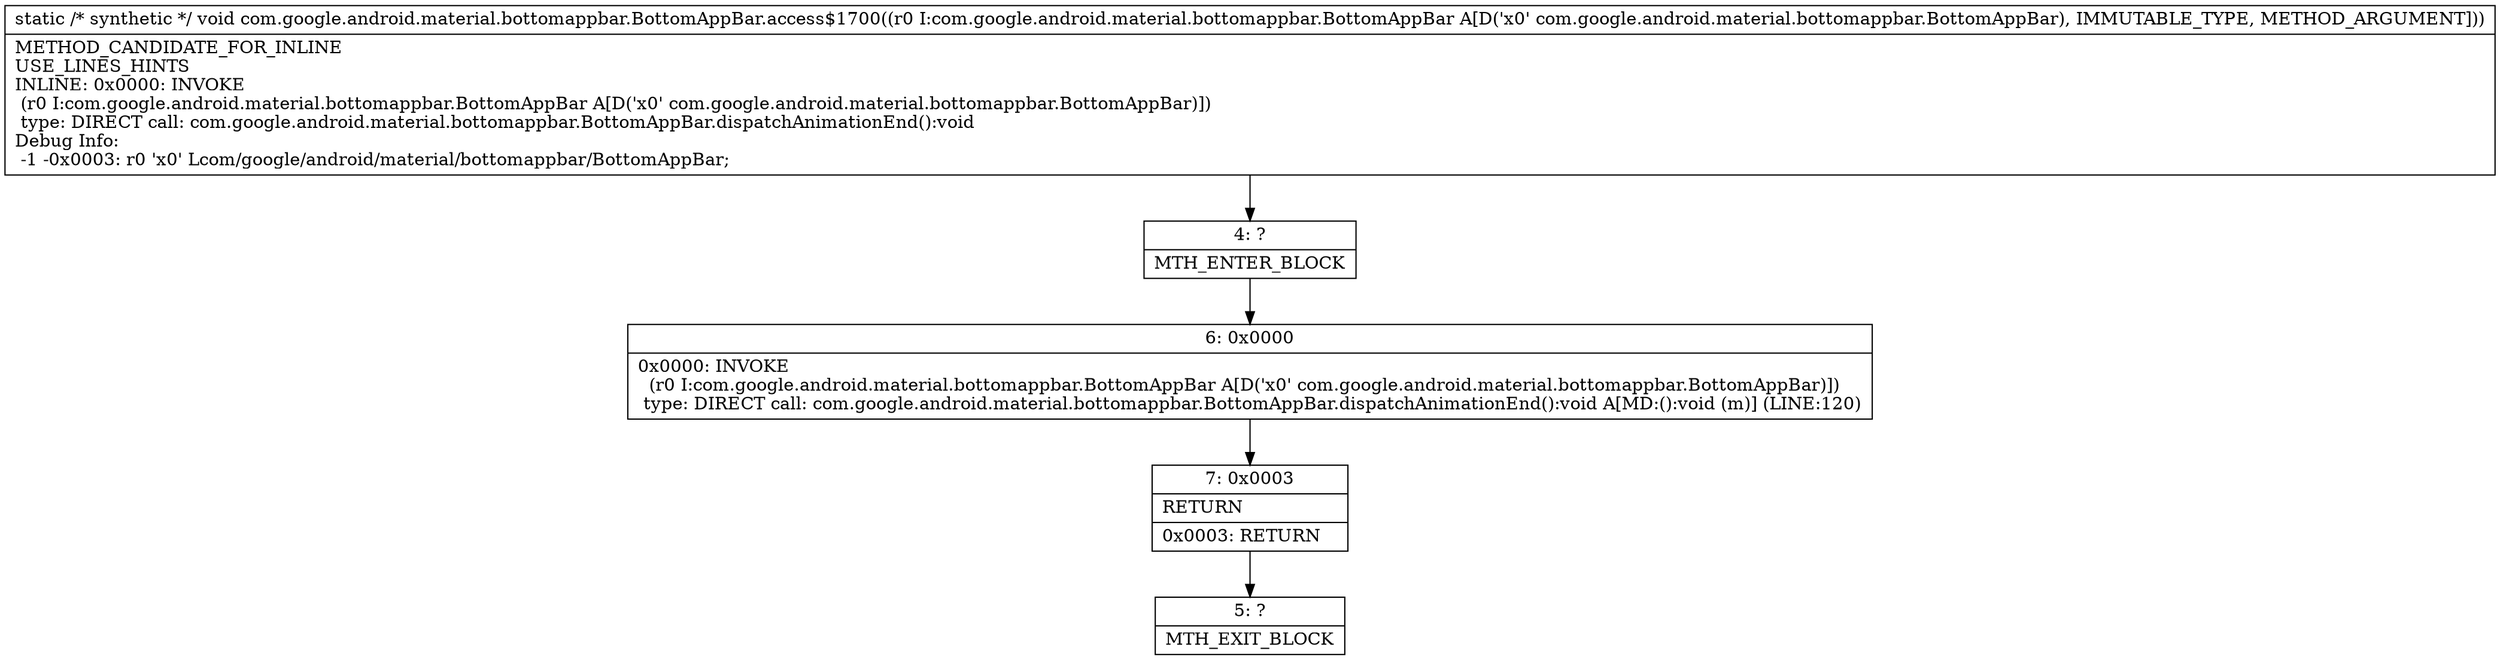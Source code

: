 digraph "CFG forcom.google.android.material.bottomappbar.BottomAppBar.access$1700(Lcom\/google\/android\/material\/bottomappbar\/BottomAppBar;)V" {
Node_4 [shape=record,label="{4\:\ ?|MTH_ENTER_BLOCK\l}"];
Node_6 [shape=record,label="{6\:\ 0x0000|0x0000: INVOKE  \l  (r0 I:com.google.android.material.bottomappbar.BottomAppBar A[D('x0' com.google.android.material.bottomappbar.BottomAppBar)])\l type: DIRECT call: com.google.android.material.bottomappbar.BottomAppBar.dispatchAnimationEnd():void A[MD:():void (m)] (LINE:120)\l}"];
Node_7 [shape=record,label="{7\:\ 0x0003|RETURN\l|0x0003: RETURN   \l}"];
Node_5 [shape=record,label="{5\:\ ?|MTH_EXIT_BLOCK\l}"];
MethodNode[shape=record,label="{static \/* synthetic *\/ void com.google.android.material.bottomappbar.BottomAppBar.access$1700((r0 I:com.google.android.material.bottomappbar.BottomAppBar A[D('x0' com.google.android.material.bottomappbar.BottomAppBar), IMMUTABLE_TYPE, METHOD_ARGUMENT]))  | METHOD_CANDIDATE_FOR_INLINE\lUSE_LINES_HINTS\lINLINE: 0x0000: INVOKE  \l  (r0 I:com.google.android.material.bottomappbar.BottomAppBar A[D('x0' com.google.android.material.bottomappbar.BottomAppBar)])\l type: DIRECT call: com.google.android.material.bottomappbar.BottomAppBar.dispatchAnimationEnd():void\lDebug Info:\l  \-1 \-0x0003: r0 'x0' Lcom\/google\/android\/material\/bottomappbar\/BottomAppBar;\l}"];
MethodNode -> Node_4;Node_4 -> Node_6;
Node_6 -> Node_7;
Node_7 -> Node_5;
}

